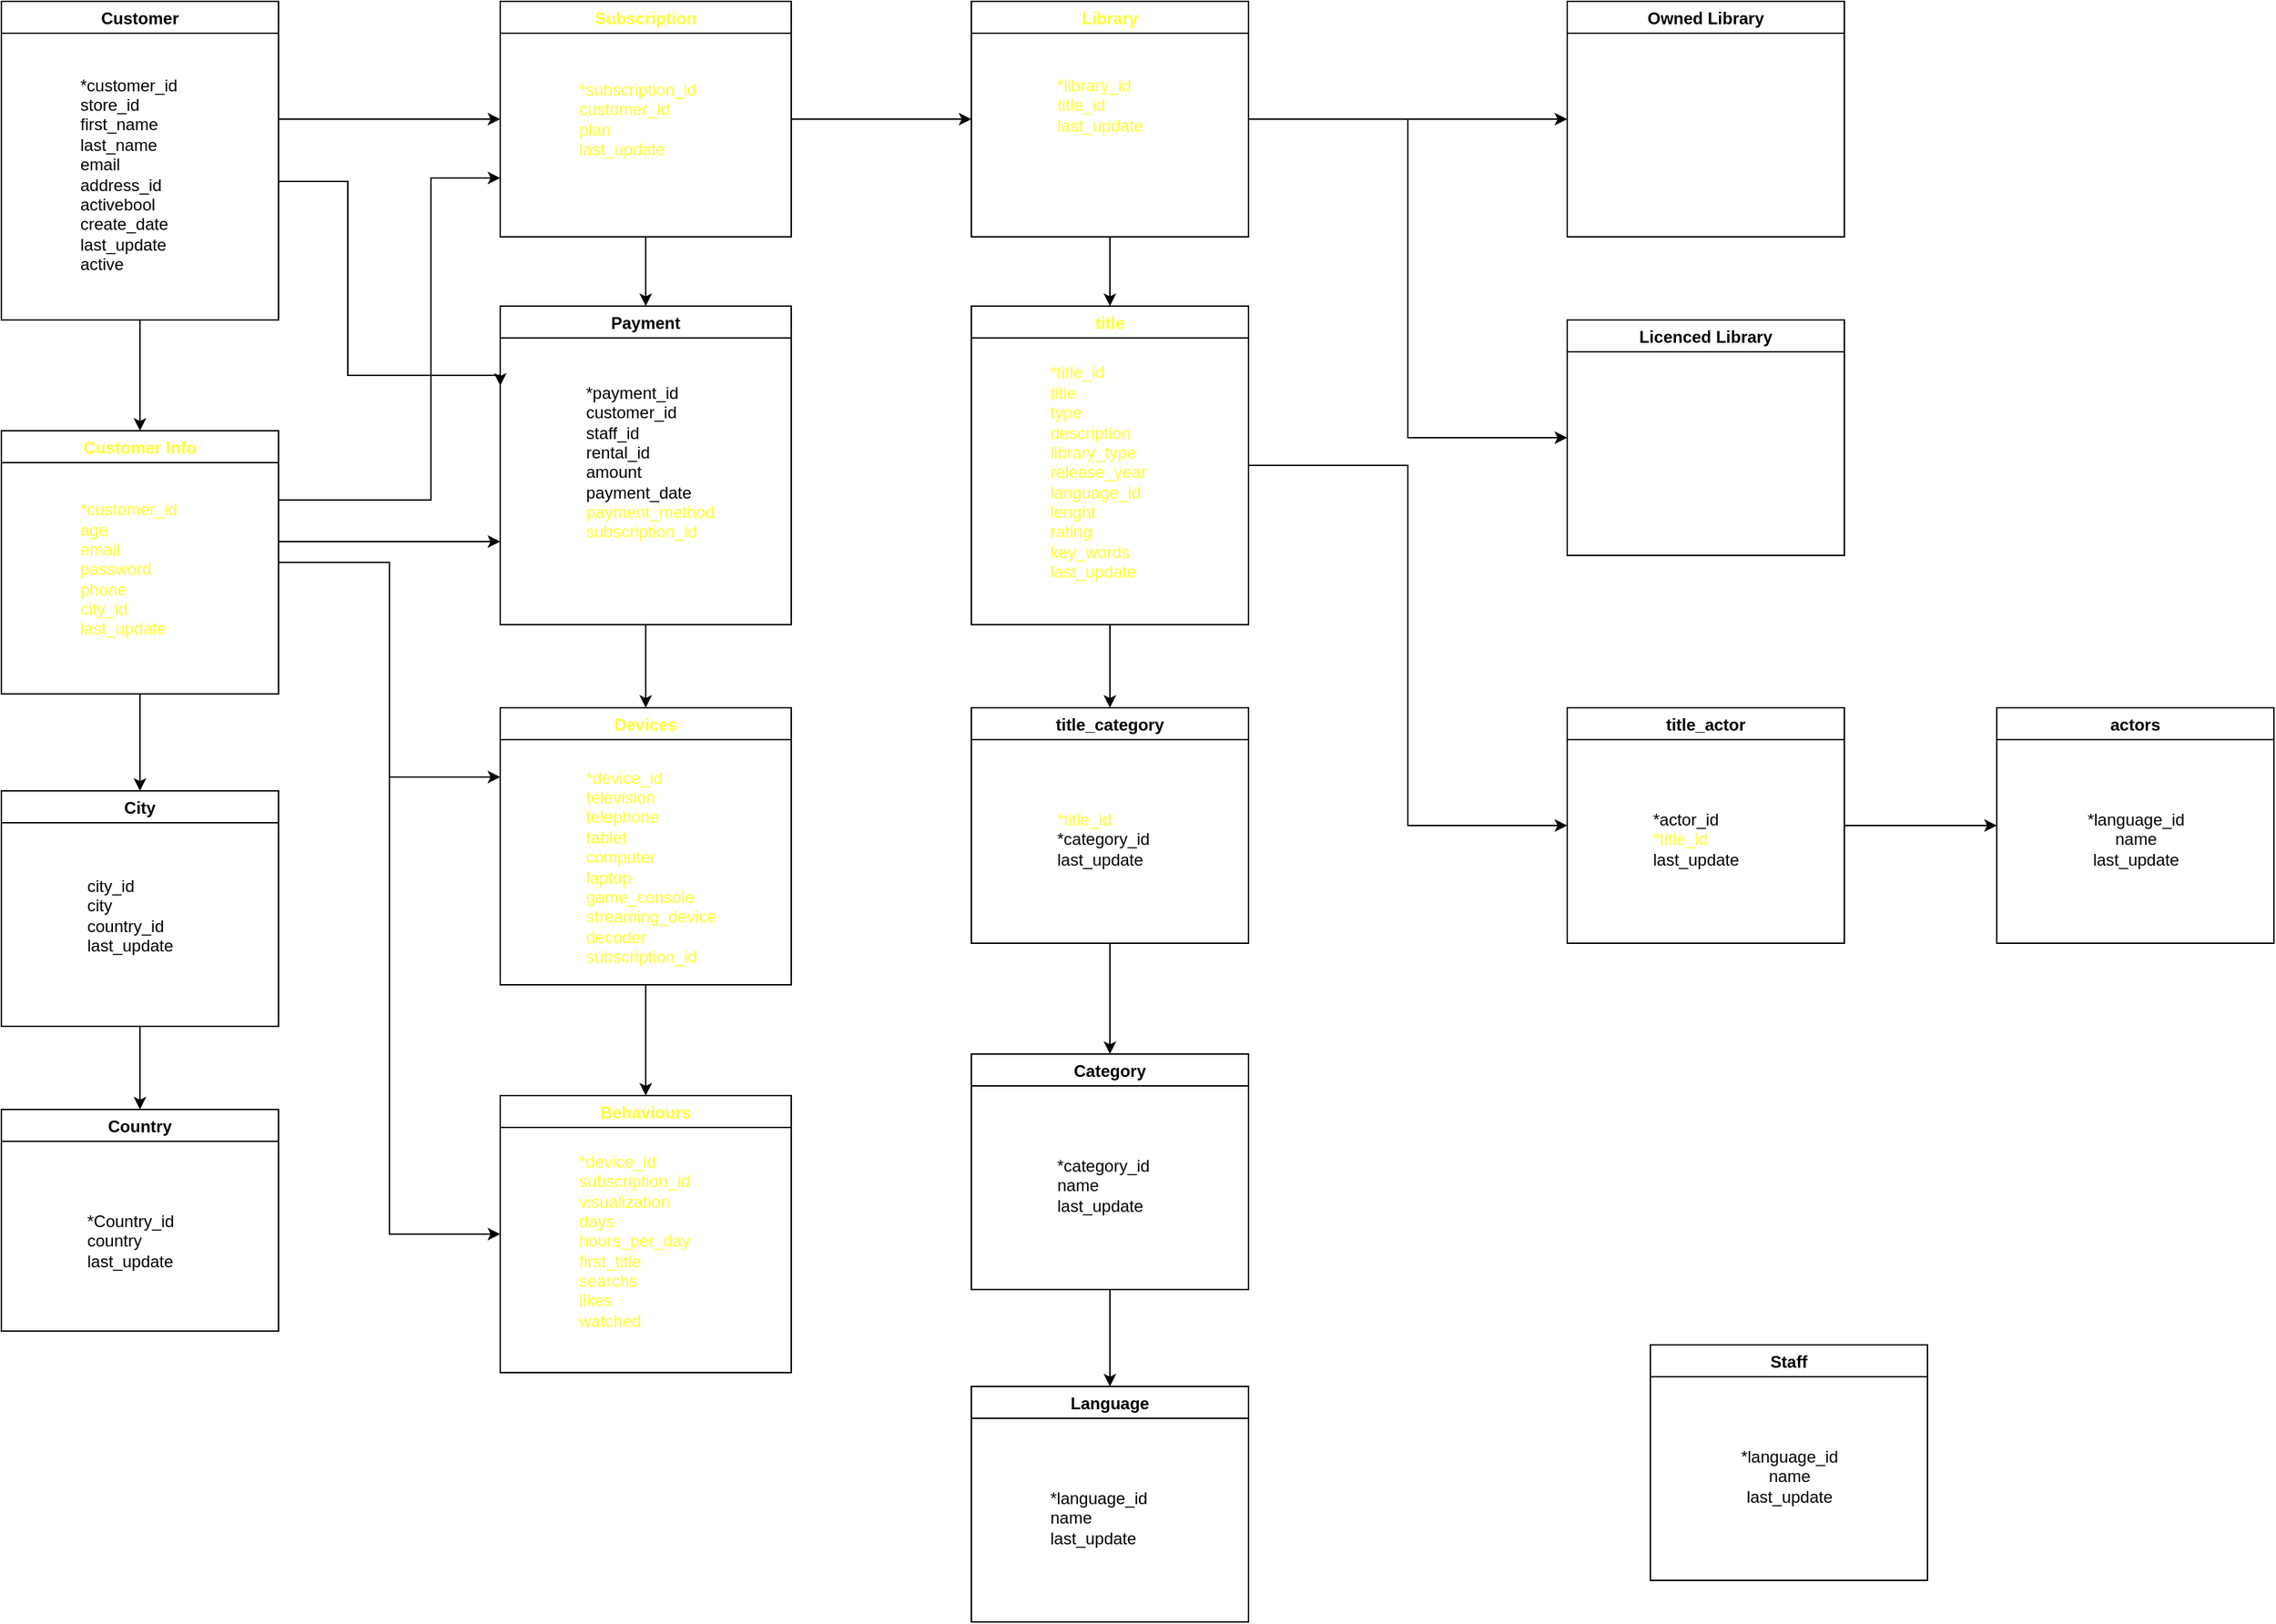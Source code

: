 <mxfile version="17.4.6" type="github">
  <diagram id="TtP-CfeIA3QvMqHtvhTb" name="Page-1">
    <mxGraphModel dx="1803" dy="1935" grid="1" gridSize="10" guides="1" tooltips="1" connect="1" arrows="1" fold="1" page="1" pageScale="1" pageWidth="827" pageHeight="1169" math="0" shadow="0">
      <root>
        <mxCell id="0" />
        <mxCell id="1" parent="0" />
        <mxCell id="pAm7fmLb9yArs0JBZIK8-26" style="edgeStyle=orthogonalEdgeStyle;rounded=0;orthogonalLoop=1;jettySize=auto;html=1;entryX=0.5;entryY=0;entryDx=0;entryDy=0;fontColor=#FFFF33;" edge="1" parent="1" source="HzS_BnhPK9T8P5cMP2ur-19" target="HzS_BnhPK9T8P5cMP2ur-20">
          <mxGeometry relative="1" as="geometry" />
        </mxCell>
        <mxCell id="pAm7fmLb9yArs0JBZIK8-32" style="edgeStyle=orthogonalEdgeStyle;rounded=0;orthogonalLoop=1;jettySize=auto;html=1;fontColor=#FFFF33;" edge="1" parent="1" source="HzS_BnhPK9T8P5cMP2ur-19">
          <mxGeometry relative="1" as="geometry">
            <mxPoint x="380" y="240" as="targetPoint" />
            <Array as="points">
              <mxPoint x="380" y="240" />
            </Array>
          </mxGeometry>
        </mxCell>
        <mxCell id="pAm7fmLb9yArs0JBZIK8-34" style="edgeStyle=orthogonalEdgeStyle;rounded=0;orthogonalLoop=1;jettySize=auto;html=1;entryX=0;entryY=0.75;entryDx=0;entryDy=0;fontColor=#FFFF33;" edge="1" parent="1" source="HzS_BnhPK9T8P5cMP2ur-19" target="HzS_BnhPK9T8P5cMP2ur-22">
          <mxGeometry relative="1" as="geometry">
            <Array as="points">
              <mxPoint x="330" y="210" />
              <mxPoint x="330" y="-23" />
            </Array>
          </mxGeometry>
        </mxCell>
        <mxCell id="pAm7fmLb9yArs0JBZIK8-37" style="edgeStyle=orthogonalEdgeStyle;rounded=0;orthogonalLoop=1;jettySize=auto;html=1;entryX=0;entryY=0.25;entryDx=0;entryDy=0;fontColor=#FFFF33;" edge="1" parent="1" source="HzS_BnhPK9T8P5cMP2ur-19" target="HzS_BnhPK9T8P5cMP2ur-24">
          <mxGeometry relative="1" as="geometry" />
        </mxCell>
        <mxCell id="pAm7fmLb9yArs0JBZIK8-39" style="edgeStyle=orthogonalEdgeStyle;rounded=0;orthogonalLoop=1;jettySize=auto;html=1;entryX=0;entryY=0.5;entryDx=0;entryDy=0;fontColor=#FFFF33;" edge="1" parent="1" source="HzS_BnhPK9T8P5cMP2ur-19" target="pAm7fmLb9yArs0JBZIK8-1">
          <mxGeometry relative="1" as="geometry" />
        </mxCell>
        <mxCell id="HzS_BnhPK9T8P5cMP2ur-19" value="Customer Info" style="swimlane;fontColor=#FFFF33;" parent="1" vertex="1">
          <mxGeometry x="20" y="160" width="200" height="190" as="geometry" />
        </mxCell>
        <mxCell id="HzS_BnhPK9T8P5cMP2ur-32" value="*customer_id&lt;br&gt;age&lt;br&gt;email&lt;br&gt;password&lt;br&gt;phone &lt;br&gt;city_id&lt;br&gt;last_update" style="text;html=1;align=left;verticalAlign=middle;resizable=0;points=[];autosize=1;strokeColor=none;fillColor=none;fontColor=#FFFF33;" parent="HzS_BnhPK9T8P5cMP2ur-19" vertex="1">
          <mxGeometry x="55" y="50" width="90" height="100" as="geometry" />
        </mxCell>
        <mxCell id="HzS_BnhPK9T8P5cMP2ur-21" value="Country" style="swimlane;startSize=23;" parent="1" vertex="1">
          <mxGeometry x="20" y="650" width="200" height="160" as="geometry" />
        </mxCell>
        <mxCell id="HzS_BnhPK9T8P5cMP2ur-35" value="*Country_id&lt;br&gt;country&lt;br&gt;last_update" style="text;html=1;align=left;verticalAlign=middle;resizable=0;points=[];autosize=1;strokeColor=none;fillColor=none;" parent="HzS_BnhPK9T8P5cMP2ur-21" vertex="1">
          <mxGeometry x="60" y="70" width="80" height="50" as="geometry" />
        </mxCell>
        <mxCell id="pAm7fmLb9yArs0JBZIK8-44" style="edgeStyle=orthogonalEdgeStyle;rounded=0;orthogonalLoop=1;jettySize=auto;html=1;entryX=0.5;entryY=0;entryDx=0;entryDy=0;fontColor=#FFFF33;" edge="1" parent="1" source="HzS_BnhPK9T8P5cMP2ur-30" target="pAm7fmLb9yArs0JBZIK8-6">
          <mxGeometry relative="1" as="geometry" />
        </mxCell>
        <mxCell id="pAm7fmLb9yArs0JBZIK8-51" style="edgeStyle=orthogonalEdgeStyle;rounded=0;orthogonalLoop=1;jettySize=auto;html=1;entryX=0;entryY=0.5;entryDx=0;entryDy=0;fontColor=#FFFF33;" edge="1" parent="1" source="HzS_BnhPK9T8P5cMP2ur-30" target="pAm7fmLb9yArs0JBZIK8-3">
          <mxGeometry relative="1" as="geometry" />
        </mxCell>
        <mxCell id="pAm7fmLb9yArs0JBZIK8-52" style="edgeStyle=orthogonalEdgeStyle;rounded=0;orthogonalLoop=1;jettySize=auto;html=1;entryX=0;entryY=0.5;entryDx=0;entryDy=0;fontColor=#FFFF33;" edge="1" parent="1" source="HzS_BnhPK9T8P5cMP2ur-30" target="pAm7fmLb9yArs0JBZIK8-4">
          <mxGeometry relative="1" as="geometry" />
        </mxCell>
        <mxCell id="HzS_BnhPK9T8P5cMP2ur-30" value="Library" style="swimlane;startSize=23;fontColor=#FFFF33;" parent="1" vertex="1">
          <mxGeometry x="720" y="-150" width="200" height="170" as="geometry" />
        </mxCell>
        <mxCell id="pAm7fmLb9yArs0JBZIK8-23" value="*library_id&lt;br&gt;title_id&lt;br&gt;last_update" style="text;html=1;align=left;verticalAlign=middle;resizable=0;points=[];autosize=1;strokeColor=none;fillColor=none;fontColor=#FFFF33;" vertex="1" parent="HzS_BnhPK9T8P5cMP2ur-30">
          <mxGeometry x="60" y="50" width="80" height="50" as="geometry" />
        </mxCell>
        <mxCell id="pAm7fmLb9yArs0JBZIK8-25" value="" style="edgeStyle=orthogonalEdgeStyle;rounded=0;orthogonalLoop=1;jettySize=auto;html=1;fontColor=#FFFF33;entryX=0.5;entryY=0;entryDx=0;entryDy=0;" edge="1" parent="1" source="HzS_BnhPK9T8P5cMP2ur-18" target="HzS_BnhPK9T8P5cMP2ur-19">
          <mxGeometry relative="1" as="geometry">
            <mxPoint x="120" y="150" as="targetPoint" />
          </mxGeometry>
        </mxCell>
        <mxCell id="pAm7fmLb9yArs0JBZIK8-29" style="edgeStyle=orthogonalEdgeStyle;rounded=0;orthogonalLoop=1;jettySize=auto;html=1;entryX=0;entryY=0.5;entryDx=0;entryDy=0;fontColor=#FFFF33;" edge="1" parent="1" source="HzS_BnhPK9T8P5cMP2ur-18" target="HzS_BnhPK9T8P5cMP2ur-22">
          <mxGeometry relative="1" as="geometry">
            <Array as="points">
              <mxPoint x="250" y="-65" />
              <mxPoint x="250" y="-65" />
            </Array>
          </mxGeometry>
        </mxCell>
        <mxCell id="pAm7fmLb9yArs0JBZIK8-31" style="edgeStyle=orthogonalEdgeStyle;rounded=0;orthogonalLoop=1;jettySize=auto;html=1;entryX=0;entryY=0.25;entryDx=0;entryDy=0;fontColor=#FFFF33;" edge="1" parent="1" target="HzS_BnhPK9T8P5cMP2ur-23">
          <mxGeometry relative="1" as="geometry">
            <mxPoint x="220" y="-20" as="sourcePoint" />
            <Array as="points">
              <mxPoint x="270" y="-20" />
              <mxPoint x="270" y="120" />
            </Array>
          </mxGeometry>
        </mxCell>
        <mxCell id="HzS_BnhPK9T8P5cMP2ur-18" value="Customer" style="swimlane;align=center;" parent="1" vertex="1">
          <mxGeometry x="20" y="-150" width="200" height="230" as="geometry" />
        </mxCell>
        <mxCell id="HzS_BnhPK9T8P5cMP2ur-31" value="*customer_id&lt;br&gt;store_id&lt;br&gt;first_name&lt;br&gt;last_name&lt;br&gt;email&lt;br&gt;address_id&lt;br&gt;activebool&lt;br&gt;create_date&lt;br&gt;last_update&lt;br&gt;active" style="text;html=1;align=left;verticalAlign=middle;resizable=0;points=[];autosize=1;strokeColor=none;fillColor=none;rotation=0;" parent="HzS_BnhPK9T8P5cMP2ur-18" vertex="1">
          <mxGeometry x="55" y="50" width="90" height="150" as="geometry" />
        </mxCell>
        <mxCell id="pAm7fmLb9yArs0JBZIK8-40" style="edgeStyle=orthogonalEdgeStyle;rounded=0;orthogonalLoop=1;jettySize=auto;html=1;entryX=0.5;entryY=0;entryDx=0;entryDy=0;fontColor=#FFFF33;" edge="1" parent="1" source="HzS_BnhPK9T8P5cMP2ur-24" target="pAm7fmLb9yArs0JBZIK8-1">
          <mxGeometry relative="1" as="geometry" />
        </mxCell>
        <mxCell id="HzS_BnhPK9T8P5cMP2ur-24" value="Devices" style="swimlane;startSize=23;fontColor=#FFFF33;" parent="1" vertex="1">
          <mxGeometry x="380" y="360" width="210" height="200" as="geometry" />
        </mxCell>
        <mxCell id="pAm7fmLb9yArs0JBZIK8-22" value="*device_id&lt;br&gt;television&lt;br&gt;telephone&lt;br&gt;tablet&lt;br&gt;computer&lt;br&gt;laptop&lt;br&gt;game_console&lt;br&gt;streaming_device&lt;br&gt;decoder&lt;br&gt;subscription_id" style="text;html=1;align=left;verticalAlign=middle;resizable=0;points=[];autosize=1;strokeColor=none;fillColor=none;fontColor=#FFFF33;" vertex="1" parent="HzS_BnhPK9T8P5cMP2ur-24">
          <mxGeometry x="60" y="40" width="110" height="150" as="geometry" />
        </mxCell>
        <mxCell id="pAm7fmLb9yArs0JBZIK8-27" style="edgeStyle=orthogonalEdgeStyle;rounded=0;orthogonalLoop=1;jettySize=auto;html=1;entryX=0.5;entryY=0;entryDx=0;entryDy=0;fontColor=#FFFF33;" edge="1" parent="1" source="HzS_BnhPK9T8P5cMP2ur-20" target="HzS_BnhPK9T8P5cMP2ur-21">
          <mxGeometry relative="1" as="geometry" />
        </mxCell>
        <mxCell id="HzS_BnhPK9T8P5cMP2ur-20" value="City" style="swimlane;startSize=23;" parent="1" vertex="1">
          <mxGeometry x="20" y="420" width="200" height="170" as="geometry" />
        </mxCell>
        <mxCell id="HzS_BnhPK9T8P5cMP2ur-33" value="city_id&lt;br&gt;city&lt;br&gt;country_id&lt;br&gt;last_update" style="text;html=1;align=left;verticalAlign=middle;resizable=0;points=[];autosize=1;strokeColor=none;fillColor=none;" parent="HzS_BnhPK9T8P5cMP2ur-20" vertex="1">
          <mxGeometry x="60" y="60" width="80" height="60" as="geometry" />
        </mxCell>
        <mxCell id="pAm7fmLb9yArs0JBZIK8-30" style="edgeStyle=orthogonalEdgeStyle;rounded=0;orthogonalLoop=1;jettySize=auto;html=1;entryX=0.5;entryY=0;entryDx=0;entryDy=0;fontColor=#FFFF33;" edge="1" parent="1" source="HzS_BnhPK9T8P5cMP2ur-22" target="HzS_BnhPK9T8P5cMP2ur-23">
          <mxGeometry relative="1" as="geometry" />
        </mxCell>
        <mxCell id="pAm7fmLb9yArs0JBZIK8-41" style="edgeStyle=orthogonalEdgeStyle;rounded=0;orthogonalLoop=1;jettySize=auto;html=1;entryX=0;entryY=0.5;entryDx=0;entryDy=0;fontColor=#FFFF33;" edge="1" parent="1" source="HzS_BnhPK9T8P5cMP2ur-22" target="HzS_BnhPK9T8P5cMP2ur-30">
          <mxGeometry relative="1" as="geometry" />
        </mxCell>
        <mxCell id="HzS_BnhPK9T8P5cMP2ur-22" value="Subscription" style="swimlane;startSize=23;fontColor=#FFFF33;" parent="1" vertex="1">
          <mxGeometry x="380" y="-150" width="210" height="170" as="geometry" />
        </mxCell>
        <mxCell id="pAm7fmLb9yArs0JBZIK8-20" value="*subscription_id&lt;br&gt;customer_id&lt;br&gt;plan&lt;br&gt;last_update" style="text;html=1;align=left;verticalAlign=middle;resizable=0;points=[];autosize=1;strokeColor=none;fillColor=none;fontColor=#FFFF33;" vertex="1" parent="HzS_BnhPK9T8P5cMP2ur-22">
          <mxGeometry x="55" y="55" width="100" height="60" as="geometry" />
        </mxCell>
        <mxCell id="pAm7fmLb9yArs0JBZIK8-38" style="edgeStyle=orthogonalEdgeStyle;rounded=0;orthogonalLoop=1;jettySize=auto;html=1;entryX=0.5;entryY=0;entryDx=0;entryDy=0;fontColor=#FFFF33;" edge="1" parent="1" source="HzS_BnhPK9T8P5cMP2ur-23" target="HzS_BnhPK9T8P5cMP2ur-24">
          <mxGeometry relative="1" as="geometry" />
        </mxCell>
        <mxCell id="HzS_BnhPK9T8P5cMP2ur-23" value="Payment" style="swimlane;startSize=23;" parent="1" vertex="1">
          <mxGeometry x="380" y="70" width="210" height="230" as="geometry" />
        </mxCell>
        <mxCell id="HzS_BnhPK9T8P5cMP2ur-36" value="*payment_id&lt;br&gt;customer_id&lt;br&gt;&lt;div&gt;&lt;span&gt;staff_id&lt;/span&gt;&lt;/div&gt;rental_id&lt;br&gt;amount&lt;br&gt;payment_date&lt;br&gt;&lt;div&gt;&lt;font color=&quot;#ffff33&quot;&gt;payment_method&lt;/font&gt;&lt;/div&gt;&lt;div&gt;&lt;font color=&quot;#ffff33&quot;&gt;subscription_id&lt;/font&gt;&lt;/div&gt;&lt;div&gt;&lt;br&gt;&lt;/div&gt;" style="text;html=1;align=left;verticalAlign=middle;resizable=0;points=[];autosize=1;strokeColor=none;fillColor=none;" parent="HzS_BnhPK9T8P5cMP2ur-23" vertex="1">
          <mxGeometry x="60" y="55" width="110" height="130" as="geometry" />
        </mxCell>
        <mxCell id="pAm7fmLb9yArs0JBZIK8-1" value="Behaviours" style="swimlane;startSize=23;fontColor=#FFFF33;" vertex="1" parent="1">
          <mxGeometry x="380" y="640" width="210" height="200" as="geometry" />
        </mxCell>
        <mxCell id="pAm7fmLb9yArs0JBZIK8-2" value="*device_id&lt;br&gt;subscription_id&lt;br&gt;visualization&lt;br&gt;days&lt;br&gt;hours_per_day&lt;br&gt;first_title&lt;br&gt;searchs&lt;br&gt;likes&lt;br&gt;watched" style="text;html=1;align=left;verticalAlign=middle;resizable=0;points=[];autosize=1;strokeColor=none;fillColor=none;fontColor=#FFFF33;" vertex="1" parent="pAm7fmLb9yArs0JBZIK8-1">
          <mxGeometry x="55" y="40" width="100" height="130" as="geometry" />
        </mxCell>
        <object label="Owned Library" id="pAm7fmLb9yArs0JBZIK8-3">
          <mxCell style="swimlane;startSize=23;" vertex="1" parent="1">
            <mxGeometry x="1150" y="-150" width="200" height="170" as="geometry">
              <mxRectangle x="730" y="280" width="70" height="23" as="alternateBounds" />
            </mxGeometry>
          </mxCell>
        </object>
        <object label="Licenced Library" id="pAm7fmLb9yArs0JBZIK8-4">
          <mxCell style="swimlane;startSize=23;" vertex="1" parent="1">
            <mxGeometry x="1150" y="80" width="200" height="170" as="geometry">
              <mxRectangle x="730" y="280" width="70" height="23" as="alternateBounds" />
            </mxGeometry>
          </mxCell>
        </object>
        <mxCell id="pAm7fmLb9yArs0JBZIK8-46" style="edgeStyle=orthogonalEdgeStyle;rounded=0;orthogonalLoop=1;jettySize=auto;html=1;entryX=0.5;entryY=0;entryDx=0;entryDy=0;fontColor=#FFFF33;" edge="1" parent="1" source="pAm7fmLb9yArs0JBZIK8-6" target="pAm7fmLb9yArs0JBZIK8-10">
          <mxGeometry relative="1" as="geometry" />
        </mxCell>
        <mxCell id="pAm7fmLb9yArs0JBZIK8-49" style="edgeStyle=orthogonalEdgeStyle;rounded=0;orthogonalLoop=1;jettySize=auto;html=1;fontColor=#FFFF33;entryX=0;entryY=0.5;entryDx=0;entryDy=0;" edge="1" parent="1" source="pAm7fmLb9yArs0JBZIK8-6" target="pAm7fmLb9yArs0JBZIK8-16">
          <mxGeometry relative="1" as="geometry">
            <mxPoint x="1070" y="185.0" as="targetPoint" />
          </mxGeometry>
        </mxCell>
        <object label="title" id="pAm7fmLb9yArs0JBZIK8-6">
          <mxCell style="swimlane;startSize=23;fontColor=#FFFF33;" vertex="1" parent="1">
            <mxGeometry x="720" y="70" width="200" height="230" as="geometry">
              <mxRectangle x="730" y="280" width="70" height="23" as="alternateBounds" />
            </mxGeometry>
          </mxCell>
        </object>
        <mxCell id="pAm7fmLb9yArs0JBZIK8-24" value="*title_id&lt;br&gt;title&lt;br&gt;type&lt;br&gt;description&lt;br&gt;library_type&lt;br&gt;release_year&lt;br&gt;language_id&lt;br&gt;lenght&lt;br&gt;rating&lt;br&gt;key_words&lt;br&gt;last_update" style="text;html=1;align=left;verticalAlign=middle;resizable=0;points=[];autosize=1;strokeColor=none;fillColor=none;fontColor=#FFFF33;" vertex="1" parent="pAm7fmLb9yArs0JBZIK8-6">
          <mxGeometry x="55" y="40" width="90" height="160" as="geometry" />
        </mxCell>
        <mxCell id="pAm7fmLb9yArs0JBZIK8-48" style="edgeStyle=orthogonalEdgeStyle;rounded=0;orthogonalLoop=1;jettySize=auto;html=1;entryX=0.5;entryY=0;entryDx=0;entryDy=0;fontColor=#FFFF33;" edge="1" parent="1" source="pAm7fmLb9yArs0JBZIK8-8" target="pAm7fmLb9yArs0JBZIK8-12">
          <mxGeometry relative="1" as="geometry" />
        </mxCell>
        <object label="Category" id="pAm7fmLb9yArs0JBZIK8-8">
          <mxCell style="swimlane;startSize=23;" vertex="1" parent="1">
            <mxGeometry x="720" y="610" width="200" height="170" as="geometry">
              <mxRectangle x="730" y="280" width="70" height="23" as="alternateBounds" />
            </mxGeometry>
          </mxCell>
        </object>
        <mxCell id="pAm7fmLb9yArs0JBZIK8-9" value="*category_id&lt;br&gt;name&lt;br&gt;last_update" style="text;html=1;align=left;verticalAlign=middle;resizable=0;points=[];autosize=1;strokeColor=none;fillColor=none;" vertex="1" parent="pAm7fmLb9yArs0JBZIK8-8">
          <mxGeometry x="60" y="70" width="80" height="50" as="geometry" />
        </mxCell>
        <mxCell id="pAm7fmLb9yArs0JBZIK8-47" style="edgeStyle=orthogonalEdgeStyle;rounded=0;orthogonalLoop=1;jettySize=auto;html=1;entryX=0.5;entryY=0;entryDx=0;entryDy=0;fontColor=#FFFF33;" edge="1" parent="1" source="pAm7fmLb9yArs0JBZIK8-10" target="pAm7fmLb9yArs0JBZIK8-8">
          <mxGeometry relative="1" as="geometry" />
        </mxCell>
        <object label="title_category" id="pAm7fmLb9yArs0JBZIK8-10">
          <mxCell style="swimlane;startSize=23;" vertex="1" parent="1">
            <mxGeometry x="720" y="360" width="200" height="170" as="geometry">
              <mxRectangle x="730" y="280" width="70" height="23" as="alternateBounds" />
            </mxGeometry>
          </mxCell>
        </object>
        <mxCell id="pAm7fmLb9yArs0JBZIK8-11" value="&lt;font color=&quot;#ffff33&quot;&gt;*title_id&lt;br&gt;&lt;/font&gt;*category_id&lt;br&gt;last_update" style="text;html=1;align=left;verticalAlign=middle;resizable=0;points=[];autosize=1;strokeColor=none;fillColor=none;" vertex="1" parent="pAm7fmLb9yArs0JBZIK8-10">
          <mxGeometry x="60" y="70" width="80" height="50" as="geometry" />
        </mxCell>
        <object label="Language" id="pAm7fmLb9yArs0JBZIK8-12">
          <mxCell style="swimlane;startSize=23;" vertex="1" parent="1">
            <mxGeometry x="720" y="850" width="200" height="170" as="geometry">
              <mxRectangle x="730" y="280" width="70" height="23" as="alternateBounds" />
            </mxGeometry>
          </mxCell>
        </object>
        <mxCell id="pAm7fmLb9yArs0JBZIK8-13" value="*language_id&lt;br&gt;name&lt;br&gt;last_update" style="text;html=1;align=left;verticalAlign=middle;resizable=0;points=[];autosize=1;strokeColor=none;fillColor=none;" vertex="1" parent="pAm7fmLb9yArs0JBZIK8-12">
          <mxGeometry x="55" y="70" width="90" height="50" as="geometry" />
        </mxCell>
        <object label="Staff" id="pAm7fmLb9yArs0JBZIK8-14">
          <mxCell style="swimlane;startSize=23;" vertex="1" parent="1">
            <mxGeometry x="1210" y="820" width="200" height="170" as="geometry">
              <mxRectangle x="730" y="280" width="70" height="23" as="alternateBounds" />
            </mxGeometry>
          </mxCell>
        </object>
        <mxCell id="pAm7fmLb9yArs0JBZIK8-15" value="*language_id&lt;br&gt;name&lt;br&gt;last_update" style="text;html=1;align=center;verticalAlign=middle;resizable=0;points=[];autosize=1;strokeColor=none;fillColor=none;" vertex="1" parent="pAm7fmLb9yArs0JBZIK8-14">
          <mxGeometry x="55" y="70" width="90" height="50" as="geometry" />
        </mxCell>
        <mxCell id="pAm7fmLb9yArs0JBZIK8-50" style="edgeStyle=orthogonalEdgeStyle;rounded=0;orthogonalLoop=1;jettySize=auto;html=1;entryX=0;entryY=0.5;entryDx=0;entryDy=0;fontColor=#FFFF33;" edge="1" parent="1" source="pAm7fmLb9yArs0JBZIK8-16" target="pAm7fmLb9yArs0JBZIK8-18">
          <mxGeometry relative="1" as="geometry" />
        </mxCell>
        <object label="title_actor" id="pAm7fmLb9yArs0JBZIK8-16">
          <mxCell style="swimlane;startSize=23;" vertex="1" parent="1">
            <mxGeometry x="1150" y="360" width="200" height="170" as="geometry">
              <mxRectangle x="730" y="280" width="70" height="23" as="alternateBounds" />
            </mxGeometry>
          </mxCell>
        </object>
        <mxCell id="pAm7fmLb9yArs0JBZIK8-17" value="*actor_id&lt;br&gt;&lt;font color=&quot;#ffff33&quot;&gt;*title_id&lt;br&gt;&lt;/font&gt;last_update" style="text;html=1;align=left;verticalAlign=middle;resizable=0;points=[];autosize=1;strokeColor=none;fillColor=none;" vertex="1" parent="pAm7fmLb9yArs0JBZIK8-16">
          <mxGeometry x="60" y="70" width="80" height="50" as="geometry" />
        </mxCell>
        <object label="actors" id="pAm7fmLb9yArs0JBZIK8-18">
          <mxCell style="swimlane;startSize=23;" vertex="1" parent="1">
            <mxGeometry x="1460" y="360" width="200" height="170" as="geometry">
              <mxRectangle x="730" y="280" width="70" height="23" as="alternateBounds" />
            </mxGeometry>
          </mxCell>
        </object>
        <mxCell id="pAm7fmLb9yArs0JBZIK8-19" value="*language_id&lt;br&gt;name&lt;br&gt;last_update" style="text;html=1;align=center;verticalAlign=middle;resizable=0;points=[];autosize=1;strokeColor=none;fillColor=none;" vertex="1" parent="pAm7fmLb9yArs0JBZIK8-18">
          <mxGeometry x="55" y="70" width="90" height="50" as="geometry" />
        </mxCell>
      </root>
    </mxGraphModel>
  </diagram>
</mxfile>
